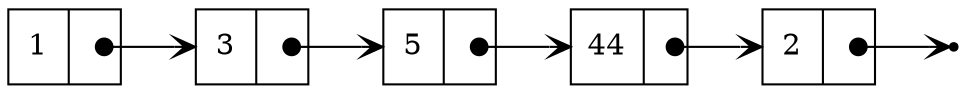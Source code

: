 digraph G {
    rankdir=LR;
    node [shape=record]
    edge [arrowhead=vee, arrowtail=dot, dir=both, tailclip=false ]
    
    1 [label=" {1 | <next>} "];
    3 [label=" {3 | <next>} "];
    5 [label=" {5 | <next>} "];
    44 [label=" {44 | <next>} "];
    2 [label=" {2 | <next>} "];
    nil [shape="point"]

    1:next:c -> 3;
    3:next:c -> 5;
    5:next:c -> 44;
    44:next:c -> 2;
    2:next:c -> nil;
}
